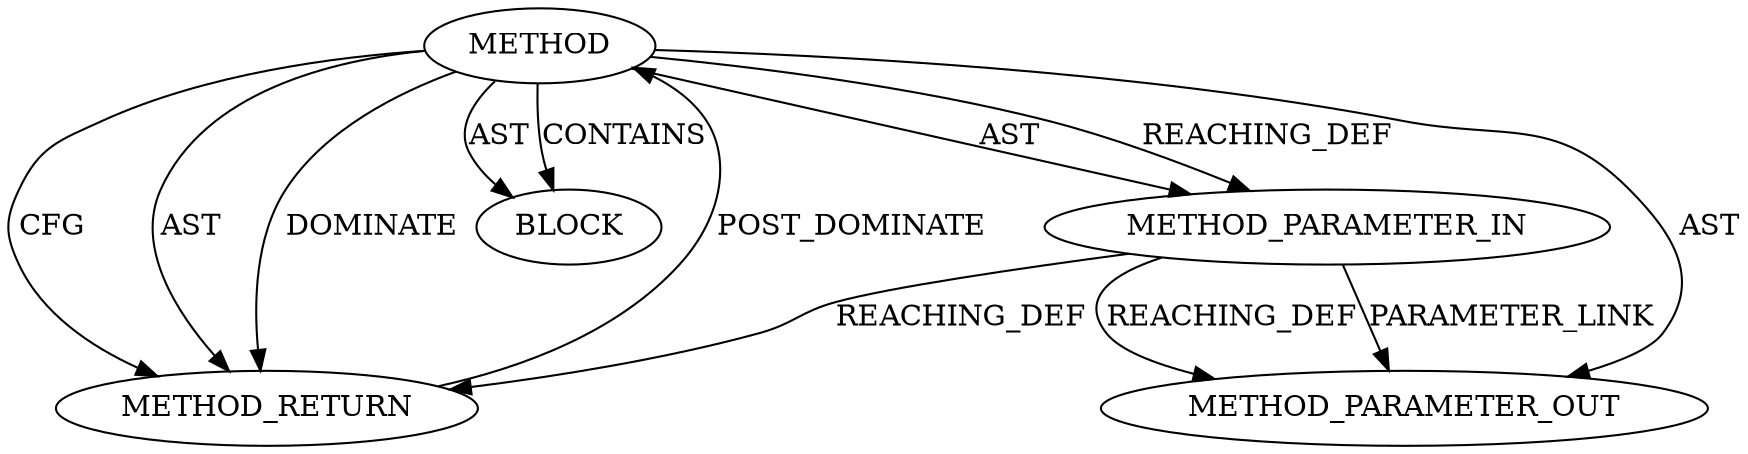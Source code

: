digraph {
  2523 [label=METHOD AST_PARENT_TYPE="NAMESPACE_BLOCK" AST_PARENT_FULL_NAME="<global>" ORDER=0 CODE="<empty>" FULL_NAME="consume_skb" IS_EXTERNAL=true FILENAME="<empty>" SIGNATURE="" NAME="consume_skb"]
  2526 [label=METHOD_RETURN ORDER=2 CODE="RET" TYPE_FULL_NAME="ANY" EVALUATION_STRATEGY="BY_VALUE"]
  2525 [label=BLOCK ORDER=1 ARGUMENT_INDEX=1 CODE="<empty>" TYPE_FULL_NAME="ANY"]
  2926 [label=METHOD_PARAMETER_OUT ORDER=1 CODE="p1" IS_VARIADIC=false TYPE_FULL_NAME="ANY" EVALUATION_STRATEGY="BY_VALUE" INDEX=1 NAME="p1"]
  2524 [label=METHOD_PARAMETER_IN ORDER=1 CODE="p1" IS_VARIADIC=false TYPE_FULL_NAME="ANY" EVALUATION_STRATEGY="BY_VALUE" INDEX=1 NAME="p1"]
  2524 -> 2526 [label=REACHING_DEF VARIABLE="p1"]
  2523 -> 2526 [label=CFG ]
  2523 -> 2524 [label=AST ]
  2524 -> 2926 [label=REACHING_DEF VARIABLE="p1"]
  2523 -> 2524 [label=REACHING_DEF VARIABLE=""]
  2523 -> 2526 [label=AST ]
  2523 -> 2926 [label=AST ]
  2523 -> 2526 [label=DOMINATE ]
  2523 -> 2525 [label=CONTAINS ]
  2523 -> 2525 [label=AST ]
  2524 -> 2926 [label=PARAMETER_LINK ]
  2526 -> 2523 [label=POST_DOMINATE ]
}
